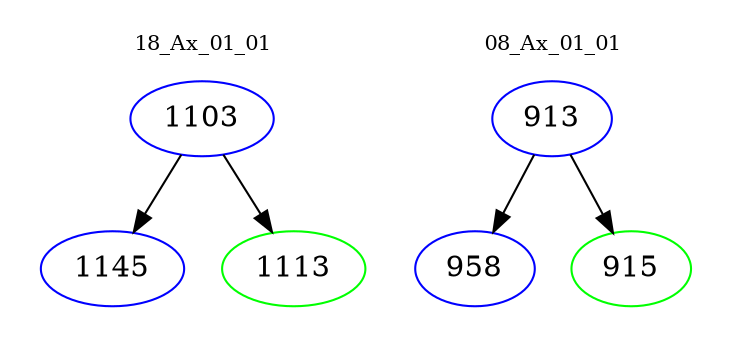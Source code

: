 digraph{
subgraph cluster_0 {
color = white
label = "18_Ax_01_01";
fontsize=10;
T0_1103 [label="1103", color="blue"]
T0_1103 -> T0_1145 [color="black"]
T0_1145 [label="1145", color="blue"]
T0_1103 -> T0_1113 [color="black"]
T0_1113 [label="1113", color="green"]
}
subgraph cluster_1 {
color = white
label = "08_Ax_01_01";
fontsize=10;
T1_913 [label="913", color="blue"]
T1_913 -> T1_958 [color="black"]
T1_958 [label="958", color="blue"]
T1_913 -> T1_915 [color="black"]
T1_915 [label="915", color="green"]
}
}
